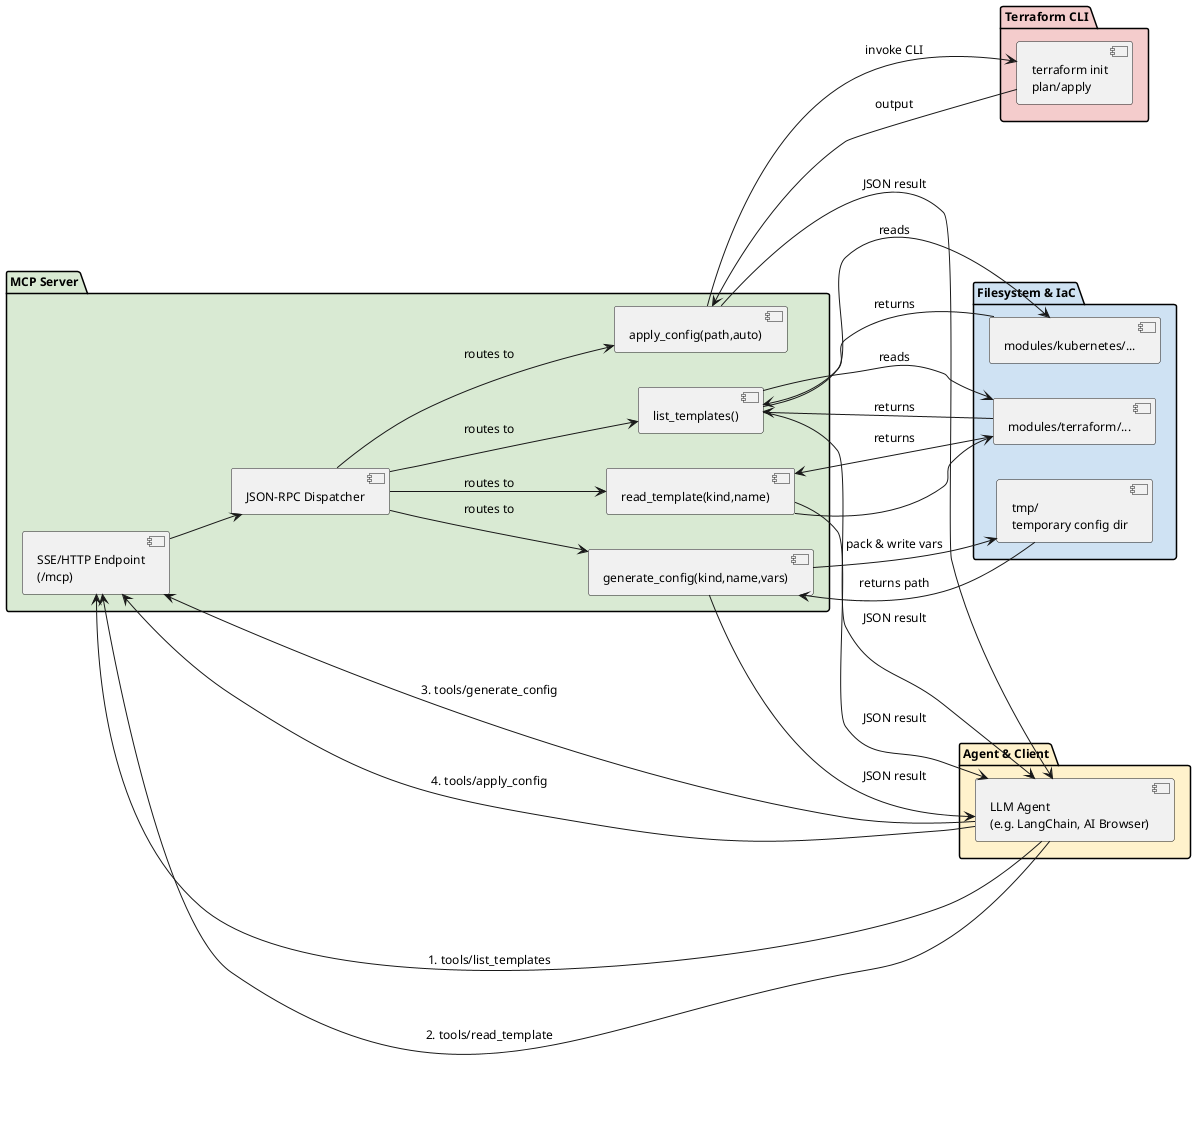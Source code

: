 @startuml
' Global settings
left to right direction
skinparam sequenceParticipantSpacing 80
skinparam sequenceMessageSpacing 20
skinparam backgroundColor #FFFFFF
skinparam defaultFontName Helvetica
skinparam defaultFontSize 12

' Agent & Client group
package "Agent & Client" #FFF2CC {
  [LLM Agent\n(e.g. LangChain, AI Browser)]
}

' MCP Server group
package "MCP Server" #D9EAD3 {
  [SSE/HTTP Endpoint\n(/mcp)]
  [JSON-RPC Dispatcher]
  [list_templates()]
  [read_template(kind,name)]
  [generate_config(kind,name,vars)]
  [apply_config(path,auto)]
}

' Filesystem & IaC group
package "Filesystem & IaC" #CFE2F3 {
  [modules/terraform/...]
  [modules/kubernetes/...]
  [tmp/\ntemporary config dir]
}

' Terraform CLI group
package "Terraform CLI" #F4CCCC {
  [terraform init\nplan/apply]
}

' Flows
[LLM Agent\n(e.g. LangChain, AI Browser)] --> [SSE/HTTP Endpoint\n(/mcp)]: 1. tools/list_templates
[SSE/HTTP Endpoint\n(/mcp)] --> [JSON-RPC Dispatcher]
[JSON-RPC Dispatcher] --> [list_templates()]: routes to
[list_templates()] --> [modules/terraform/...]: reads
[list_templates()] --> [modules/kubernetes/...]: reads
[modules/terraform/...] --> [list_templates()]: returns
[modules/kubernetes/...] --> [list_templates()]: returns
[list_templates()] --> [LLM Agent\n(e.g. LangChain, AI Browser)]: JSON result

[LLM Agent\n(e.g. LangChain, AI Browser)] --> [SSE/HTTP Endpoint\n(/mcp)]: 2. tools/read_template
[JSON-RPC Dispatcher] --> [read_template(kind,name)]: routes to
[read_template(kind,name)] --> [modules/terraform/...]
[modules/terraform/...] --> [read_template(kind,name)]: returns
[read_template(kind,name)] --> [LLM Agent\n(e.g. LangChain, AI Browser)]: JSON result

[LLM Agent\n(e.g. LangChain, AI Browser)] --> [SSE/HTTP Endpoint\n(/mcp)]: 3. tools/generate_config
[JSON-RPC Dispatcher] --> [generate_config(kind,name,vars)]: routes to
[generate_config(kind,name,vars)] --> [tmp/\ntemporary config dir]: pack & write vars
[tmp/\ntemporary config dir] --> [generate_config(kind,name,vars)]: returns path
[generate_config(kind,name,vars)] --> [LLM Agent\n(e.g. LangChain, AI Browser)]: JSON result

[LLM Agent\n(e.g. LangChain, AI Browser)] --> [SSE/HTTP Endpoint\n(/mcp)]: 4. tools/apply_config
[JSON-RPC Dispatcher] --> [apply_config(path,auto)]: routes to
[apply_config(path,auto)] --> [terraform init\nplan/apply]: invoke CLI
[terraform init\nplan/apply] --> [apply_config(path,auto)]: output
[apply_config(path,auto)] --> [LLM Agent\n(e.g. LangChain, AI Browser)]: JSON result
@enduml